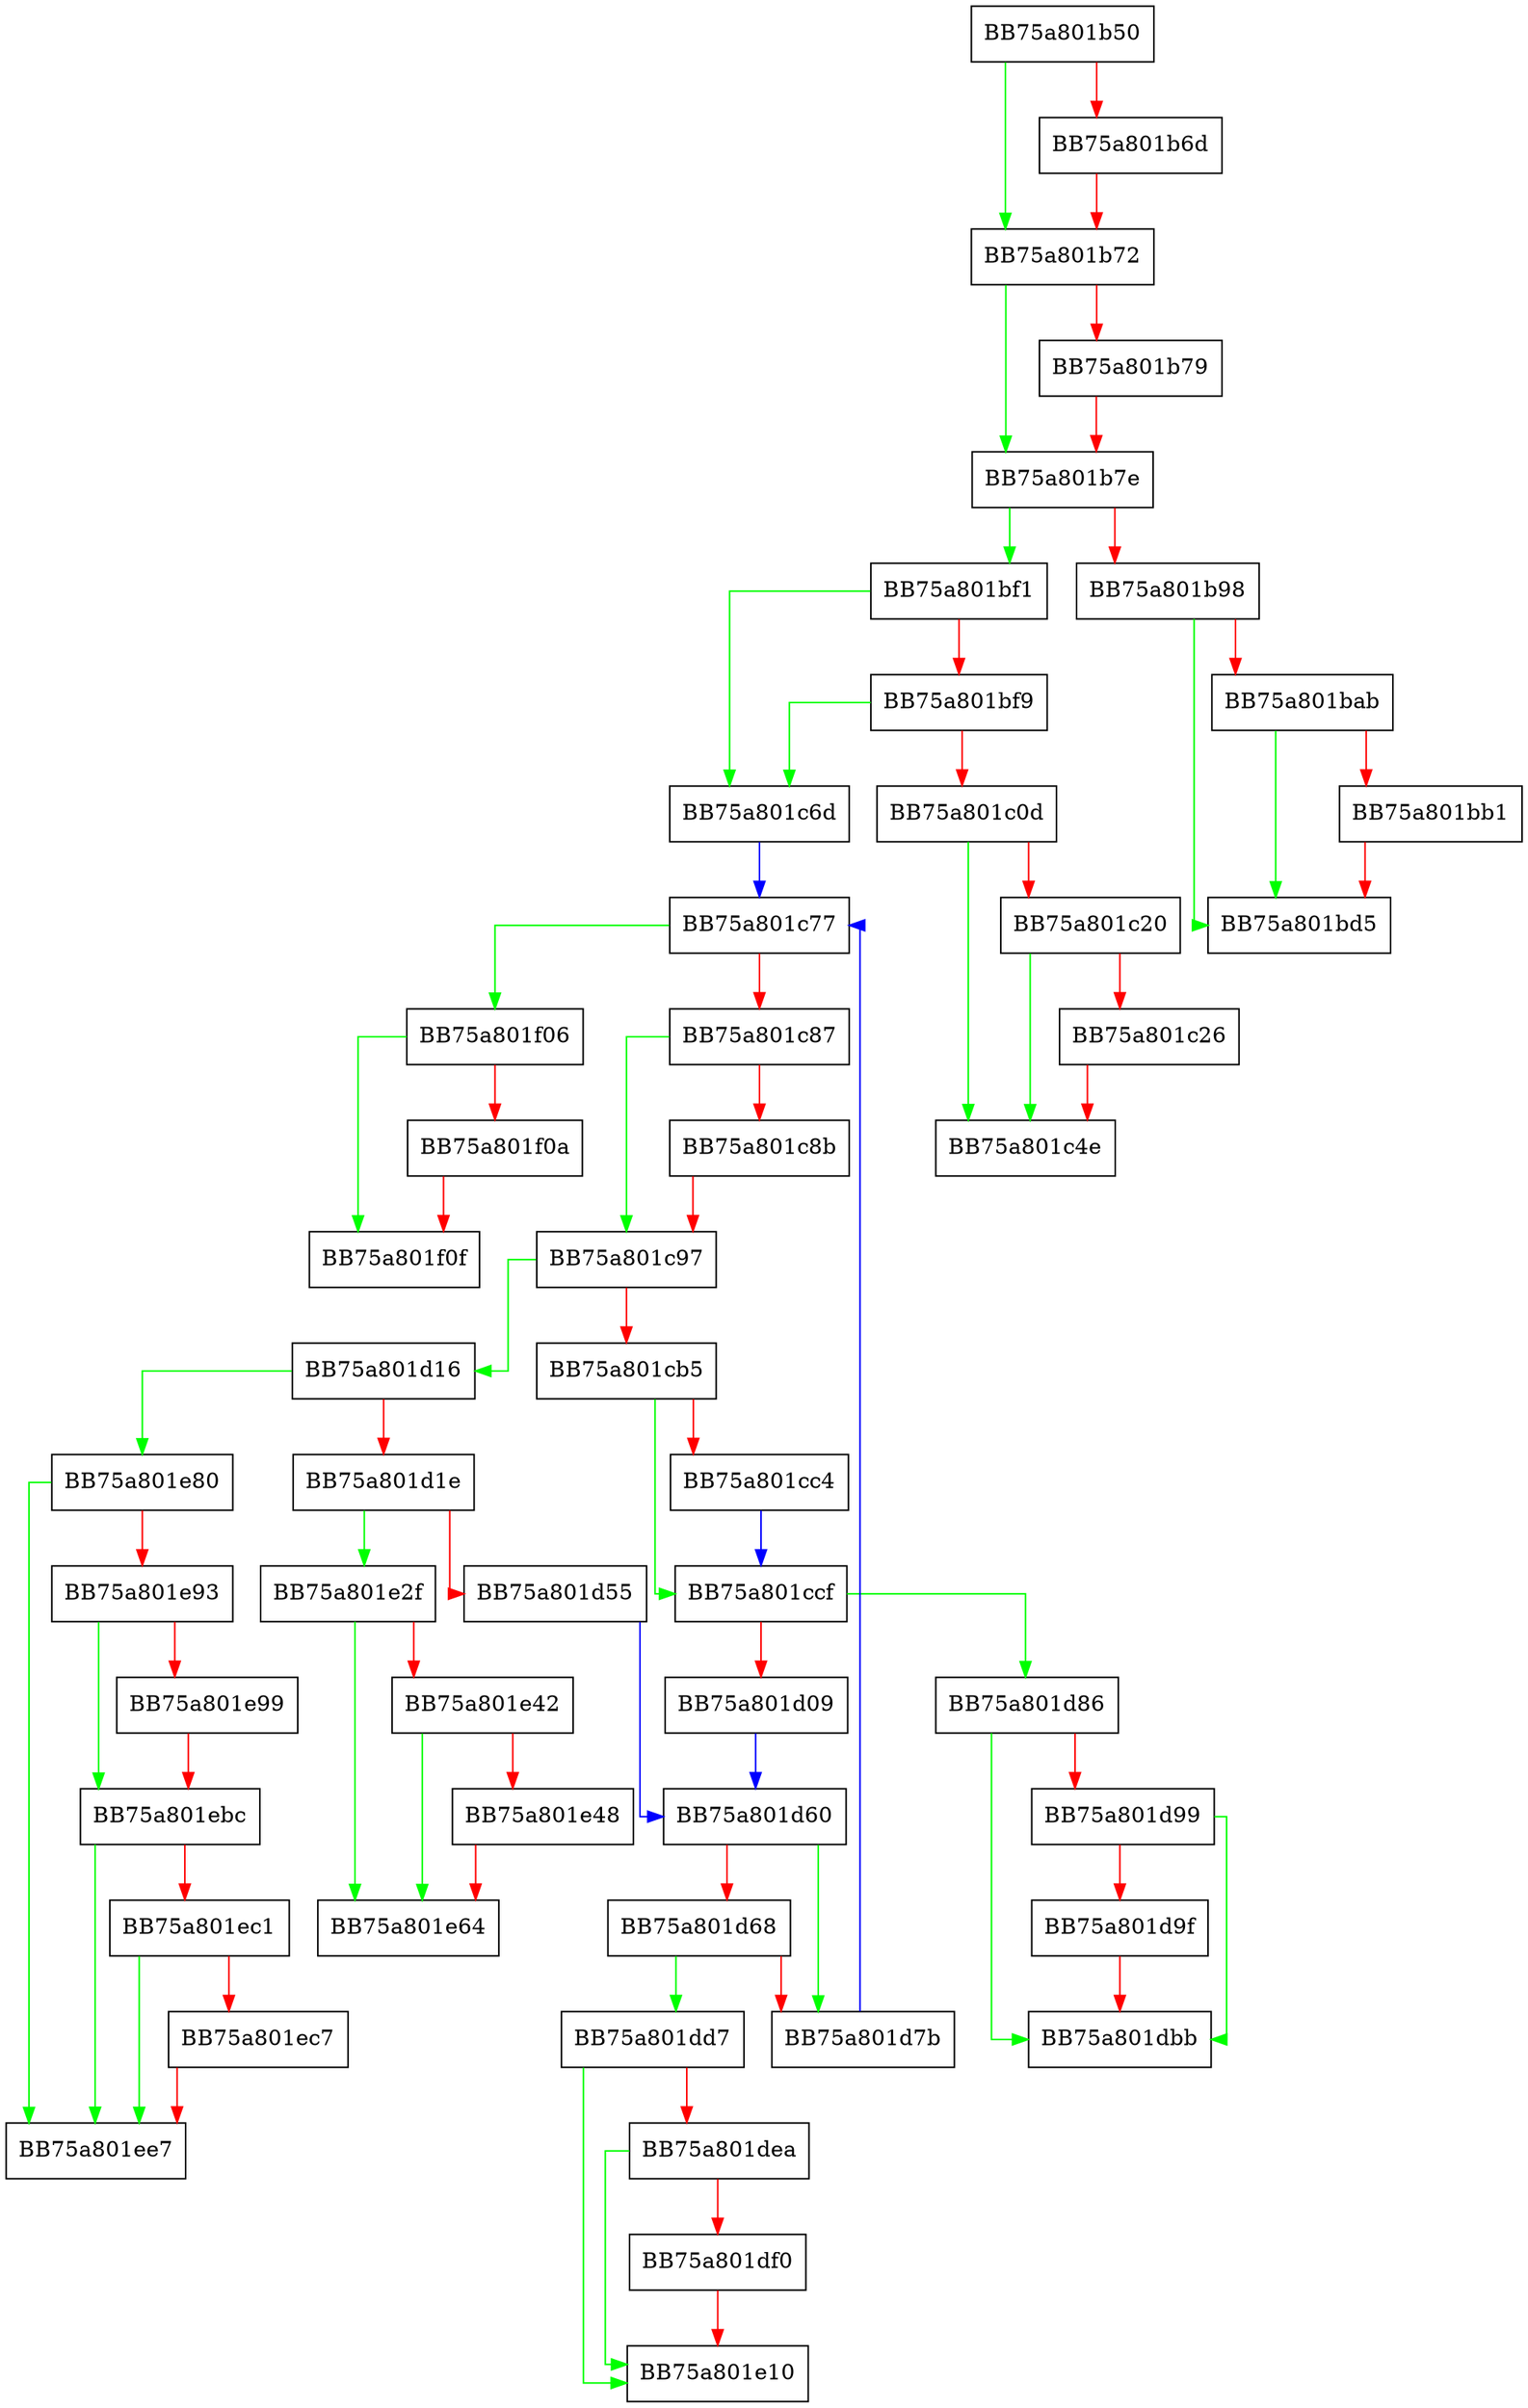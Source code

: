 digraph CommitHelper {
  node [shape="box"];
  graph [splines=ortho];
  BB75a801b50 -> BB75a801b72 [color="green"];
  BB75a801b50 -> BB75a801b6d [color="red"];
  BB75a801b6d -> BB75a801b72 [color="red"];
  BB75a801b72 -> BB75a801b7e [color="green"];
  BB75a801b72 -> BB75a801b79 [color="red"];
  BB75a801b79 -> BB75a801b7e [color="red"];
  BB75a801b7e -> BB75a801bf1 [color="green"];
  BB75a801b7e -> BB75a801b98 [color="red"];
  BB75a801b98 -> BB75a801bd5 [color="green"];
  BB75a801b98 -> BB75a801bab [color="red"];
  BB75a801bab -> BB75a801bd5 [color="green"];
  BB75a801bab -> BB75a801bb1 [color="red"];
  BB75a801bb1 -> BB75a801bd5 [color="red"];
  BB75a801bf1 -> BB75a801c6d [color="green"];
  BB75a801bf1 -> BB75a801bf9 [color="red"];
  BB75a801bf9 -> BB75a801c6d [color="green"];
  BB75a801bf9 -> BB75a801c0d [color="red"];
  BB75a801c0d -> BB75a801c4e [color="green"];
  BB75a801c0d -> BB75a801c20 [color="red"];
  BB75a801c20 -> BB75a801c4e [color="green"];
  BB75a801c20 -> BB75a801c26 [color="red"];
  BB75a801c26 -> BB75a801c4e [color="red"];
  BB75a801c6d -> BB75a801c77 [color="blue"];
  BB75a801c77 -> BB75a801f06 [color="green"];
  BB75a801c77 -> BB75a801c87 [color="red"];
  BB75a801c87 -> BB75a801c97 [color="green"];
  BB75a801c87 -> BB75a801c8b [color="red"];
  BB75a801c8b -> BB75a801c97 [color="red"];
  BB75a801c97 -> BB75a801d16 [color="green"];
  BB75a801c97 -> BB75a801cb5 [color="red"];
  BB75a801cb5 -> BB75a801ccf [color="green"];
  BB75a801cb5 -> BB75a801cc4 [color="red"];
  BB75a801cc4 -> BB75a801ccf [color="blue"];
  BB75a801ccf -> BB75a801d86 [color="green"];
  BB75a801ccf -> BB75a801d09 [color="red"];
  BB75a801d09 -> BB75a801d60 [color="blue"];
  BB75a801d16 -> BB75a801e80 [color="green"];
  BB75a801d16 -> BB75a801d1e [color="red"];
  BB75a801d1e -> BB75a801e2f [color="green"];
  BB75a801d1e -> BB75a801d55 [color="red"];
  BB75a801d55 -> BB75a801d60 [color="blue"];
  BB75a801d60 -> BB75a801d7b [color="green"];
  BB75a801d60 -> BB75a801d68 [color="red"];
  BB75a801d68 -> BB75a801dd7 [color="green"];
  BB75a801d68 -> BB75a801d7b [color="red"];
  BB75a801d7b -> BB75a801c77 [color="blue"];
  BB75a801d86 -> BB75a801dbb [color="green"];
  BB75a801d86 -> BB75a801d99 [color="red"];
  BB75a801d99 -> BB75a801dbb [color="green"];
  BB75a801d99 -> BB75a801d9f [color="red"];
  BB75a801d9f -> BB75a801dbb [color="red"];
  BB75a801dd7 -> BB75a801e10 [color="green"];
  BB75a801dd7 -> BB75a801dea [color="red"];
  BB75a801dea -> BB75a801e10 [color="green"];
  BB75a801dea -> BB75a801df0 [color="red"];
  BB75a801df0 -> BB75a801e10 [color="red"];
  BB75a801e2f -> BB75a801e64 [color="green"];
  BB75a801e2f -> BB75a801e42 [color="red"];
  BB75a801e42 -> BB75a801e64 [color="green"];
  BB75a801e42 -> BB75a801e48 [color="red"];
  BB75a801e48 -> BB75a801e64 [color="red"];
  BB75a801e80 -> BB75a801ee7 [color="green"];
  BB75a801e80 -> BB75a801e93 [color="red"];
  BB75a801e93 -> BB75a801ebc [color="green"];
  BB75a801e93 -> BB75a801e99 [color="red"];
  BB75a801e99 -> BB75a801ebc [color="red"];
  BB75a801ebc -> BB75a801ee7 [color="green"];
  BB75a801ebc -> BB75a801ec1 [color="red"];
  BB75a801ec1 -> BB75a801ee7 [color="green"];
  BB75a801ec1 -> BB75a801ec7 [color="red"];
  BB75a801ec7 -> BB75a801ee7 [color="red"];
  BB75a801f06 -> BB75a801f0f [color="green"];
  BB75a801f06 -> BB75a801f0a [color="red"];
  BB75a801f0a -> BB75a801f0f [color="red"];
}